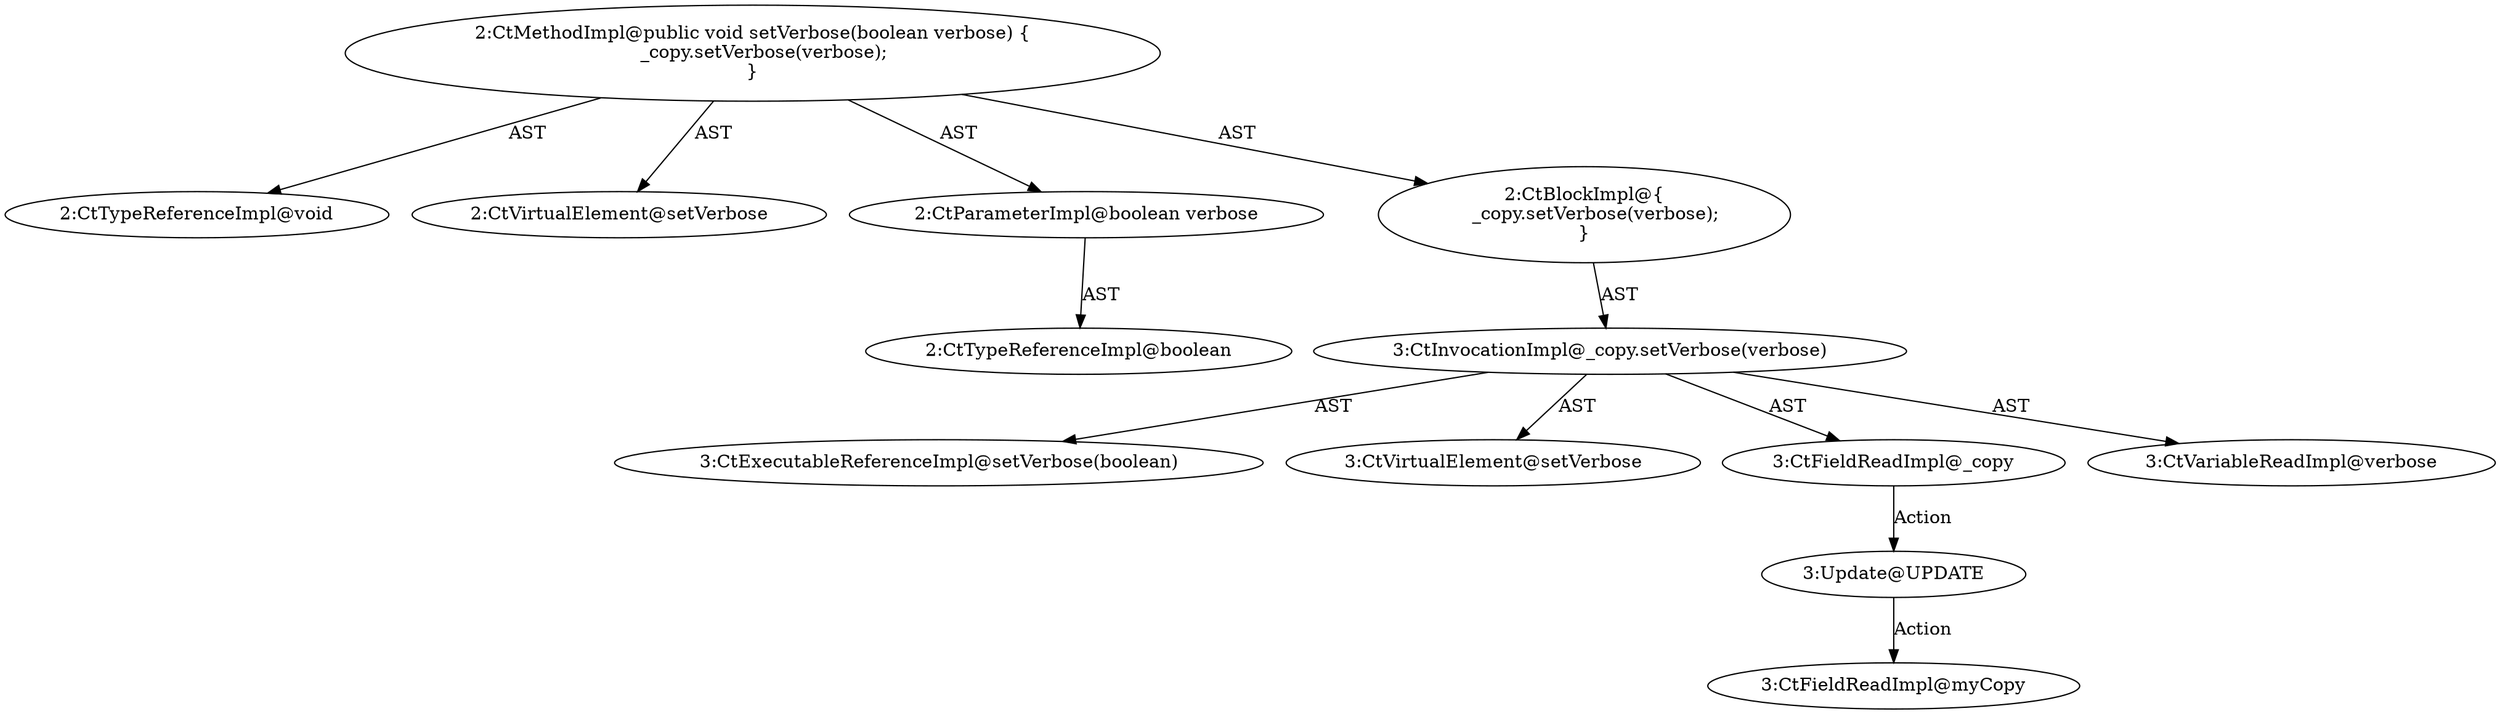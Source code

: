 digraph "setVerbose#?,boolean" {
0 [label="2:CtTypeReferenceImpl@void" shape=ellipse]
1 [label="2:CtVirtualElement@setVerbose" shape=ellipse]
2 [label="2:CtParameterImpl@boolean verbose" shape=ellipse]
3 [label="2:CtTypeReferenceImpl@boolean" shape=ellipse]
4 [label="3:CtExecutableReferenceImpl@setVerbose(boolean)" shape=ellipse]
5 [label="3:CtVirtualElement@setVerbose" shape=ellipse]
6 [label="3:CtFieldReadImpl@_copy" shape=ellipse]
7 [label="3:CtVariableReadImpl@verbose" shape=ellipse]
8 [label="3:CtInvocationImpl@_copy.setVerbose(verbose)" shape=ellipse]
9 [label="2:CtBlockImpl@\{
    _copy.setVerbose(verbose);
\}" shape=ellipse]
10 [label="2:CtMethodImpl@public void setVerbose(boolean verbose) \{
    _copy.setVerbose(verbose);
\}" shape=ellipse]
11 [label="3:Update@UPDATE" shape=ellipse]
12 [label="3:CtFieldReadImpl@myCopy" shape=ellipse]
2 -> 3 [label="AST"];
6 -> 11 [label="Action"];
8 -> 5 [label="AST"];
8 -> 6 [label="AST"];
8 -> 4 [label="AST"];
8 -> 7 [label="AST"];
9 -> 8 [label="AST"];
10 -> 1 [label="AST"];
10 -> 0 [label="AST"];
10 -> 2 [label="AST"];
10 -> 9 [label="AST"];
11 -> 12 [label="Action"];
}